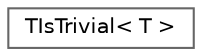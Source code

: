 digraph "Graphical Class Hierarchy"
{
 // INTERACTIVE_SVG=YES
 // LATEX_PDF_SIZE
  bgcolor="transparent";
  edge [fontname=Helvetica,fontsize=10,labelfontname=Helvetica,labelfontsize=10];
  node [fontname=Helvetica,fontsize=10,shape=box,height=0.2,width=0.4];
  rankdir="LR";
  Node0 [id="Node000000",label="TIsTrivial\< T \>",height=0.2,width=0.4,color="grey40", fillcolor="white", style="filled",URL="$de/d0f/structTIsTrivial.html",tooltip="Traits class which tests if a type is trivial."];
}
